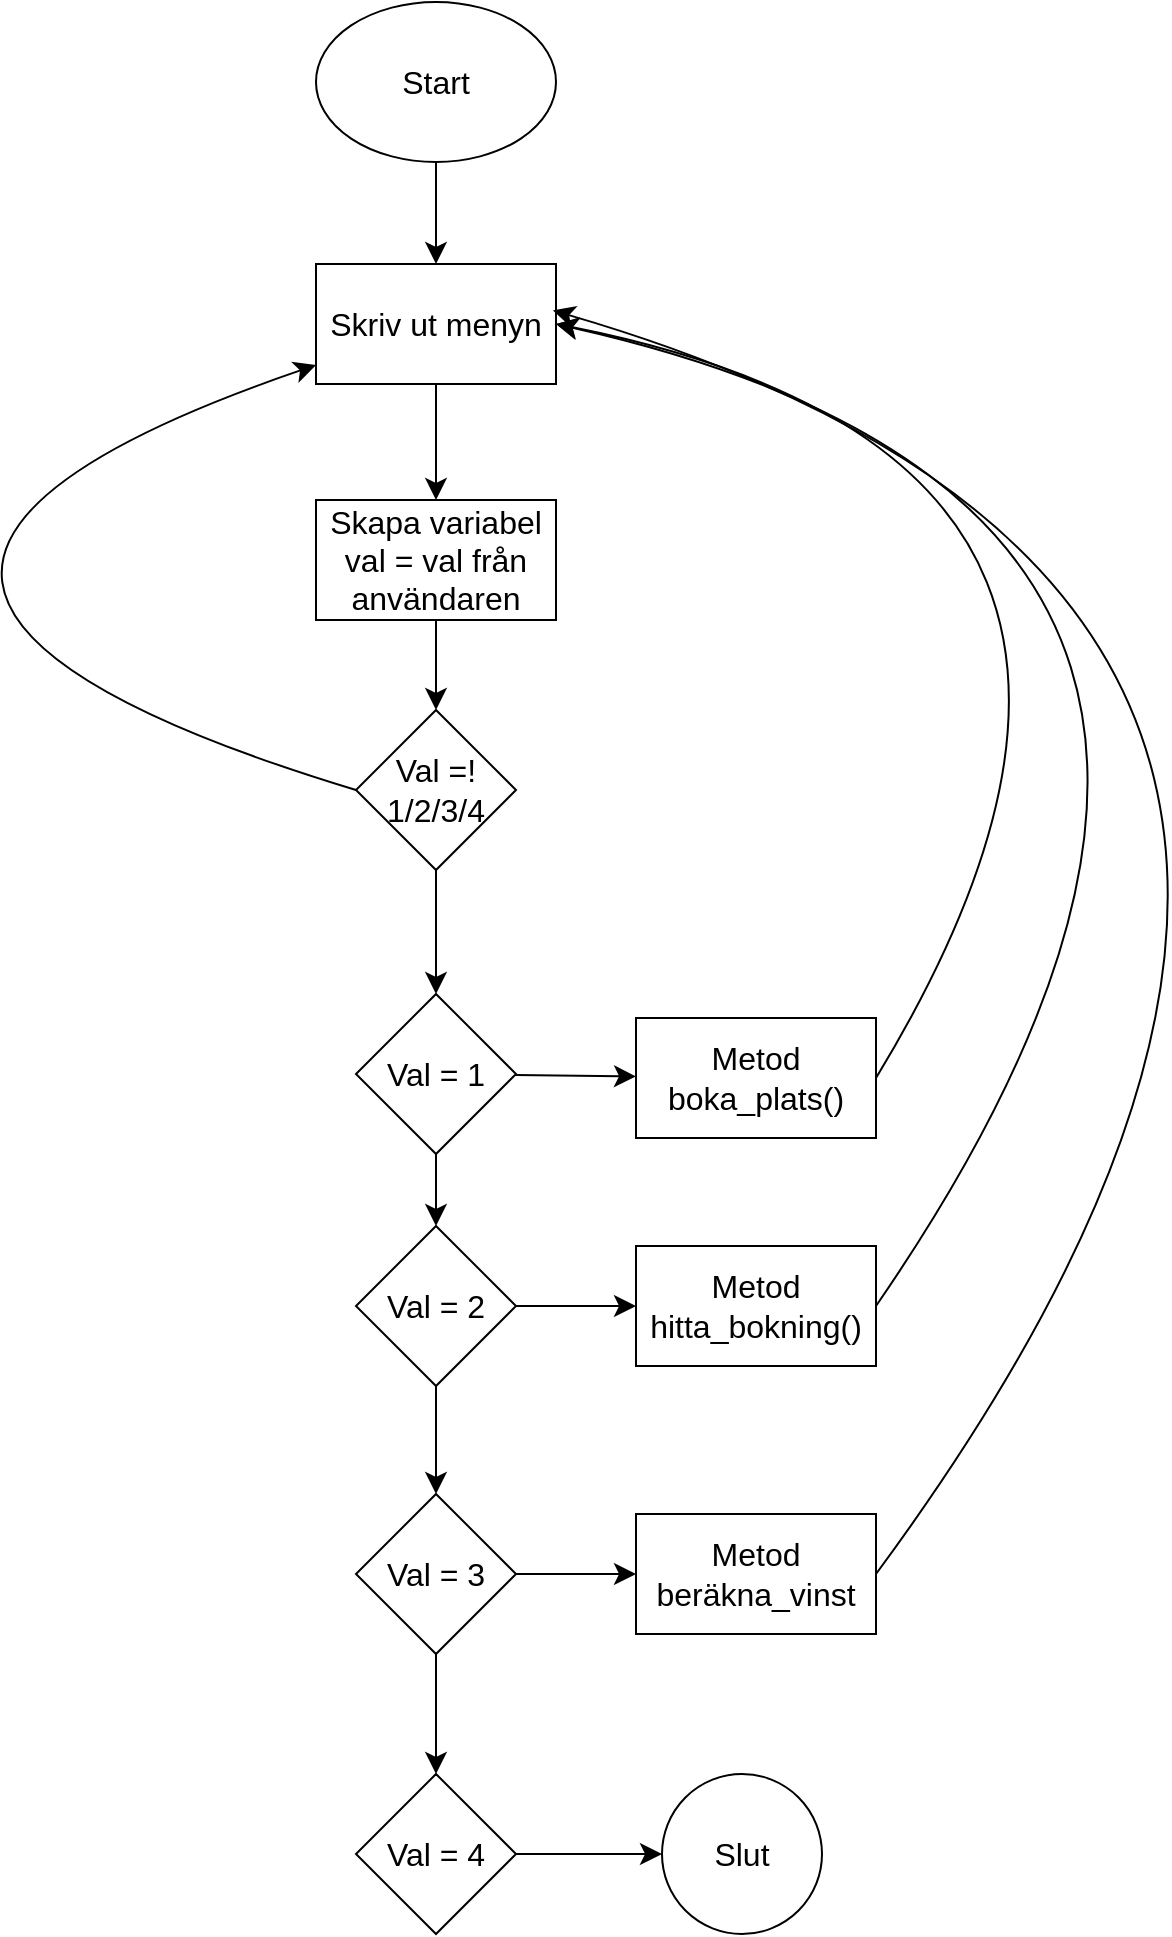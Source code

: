 <mxfile version="23.0.1" type="github">
  <diagram name="Sida-1" id="nAHrq5jM7Jp51wS1tqFK">
    <mxGraphModel dx="617" dy="2334" grid="0" gridSize="10" guides="1" tooltips="1" connect="1" arrows="1" fold="1" page="0" pageScale="1" pageWidth="827" pageHeight="1169" math="0" shadow="0">
      <root>
        <mxCell id="0" />
        <mxCell id="1" parent="0" />
        <mxCell id="Ha0F8lZDVujty4aZxUYc-325" value="" style="edgeStyle=none;curved=1;rounded=0;orthogonalLoop=1;jettySize=auto;html=1;fontSize=12;startSize=8;endSize=8;" edge="1" parent="1" source="Ha0F8lZDVujty4aZxUYc-323" target="Ha0F8lZDVujty4aZxUYc-324">
          <mxGeometry relative="1" as="geometry" />
        </mxCell>
        <mxCell id="Ha0F8lZDVujty4aZxUYc-323" value="Start" style="ellipse;whiteSpace=wrap;html=1;fontSize=16;" vertex="1" parent="1">
          <mxGeometry x="920" y="-1200" width="120" height="80" as="geometry" />
        </mxCell>
        <mxCell id="Ha0F8lZDVujty4aZxUYc-327" value="" style="edgeStyle=none;curved=1;rounded=0;orthogonalLoop=1;jettySize=auto;html=1;fontSize=12;startSize=8;endSize=8;" edge="1" parent="1" source="Ha0F8lZDVujty4aZxUYc-324" target="Ha0F8lZDVujty4aZxUYc-326">
          <mxGeometry relative="1" as="geometry" />
        </mxCell>
        <mxCell id="Ha0F8lZDVujty4aZxUYc-324" value="Skriv ut menyn" style="whiteSpace=wrap;html=1;fontSize=16;" vertex="1" parent="1">
          <mxGeometry x="920" y="-1069" width="120" height="60" as="geometry" />
        </mxCell>
        <mxCell id="Ha0F8lZDVujty4aZxUYc-329" value="" style="edgeStyle=none;curved=1;rounded=0;orthogonalLoop=1;jettySize=auto;html=1;fontSize=12;startSize=8;endSize=8;" edge="1" parent="1" source="Ha0F8lZDVujty4aZxUYc-326" target="Ha0F8lZDVujty4aZxUYc-328">
          <mxGeometry relative="1" as="geometry" />
        </mxCell>
        <mxCell id="Ha0F8lZDVujty4aZxUYc-326" value="Skapa variabel val = val från användaren" style="whiteSpace=wrap;html=1;fontSize=16;" vertex="1" parent="1">
          <mxGeometry x="920" y="-951" width="120" height="60" as="geometry" />
        </mxCell>
        <mxCell id="Ha0F8lZDVujty4aZxUYc-330" style="edgeStyle=none;curved=1;rounded=0;orthogonalLoop=1;jettySize=auto;html=1;exitX=0;exitY=0.5;exitDx=0;exitDy=0;fontSize=12;startSize=8;endSize=8;" edge="1" parent="1" source="Ha0F8lZDVujty4aZxUYc-328" target="Ha0F8lZDVujty4aZxUYc-324">
          <mxGeometry relative="1" as="geometry">
            <Array as="points">
              <mxPoint x="600" y="-909" />
            </Array>
          </mxGeometry>
        </mxCell>
        <mxCell id="Ha0F8lZDVujty4aZxUYc-332" value="" style="edgeStyle=none;curved=1;rounded=0;orthogonalLoop=1;jettySize=auto;html=1;fontSize=12;startSize=8;endSize=8;" edge="1" parent="1" source="Ha0F8lZDVujty4aZxUYc-328" target="Ha0F8lZDVujty4aZxUYc-331">
          <mxGeometry relative="1" as="geometry" />
        </mxCell>
        <mxCell id="Ha0F8lZDVujty4aZxUYc-328" value="Val =! 1/2/3/4" style="rhombus;whiteSpace=wrap;html=1;fontSize=16;" vertex="1" parent="1">
          <mxGeometry x="940" y="-846" width="80" height="80" as="geometry" />
        </mxCell>
        <mxCell id="Ha0F8lZDVujty4aZxUYc-334" value="" style="edgeStyle=none;curved=1;rounded=0;orthogonalLoop=1;jettySize=auto;html=1;fontSize=12;startSize=8;endSize=8;" edge="1" parent="1" source="Ha0F8lZDVujty4aZxUYc-331" target="Ha0F8lZDVujty4aZxUYc-333">
          <mxGeometry relative="1" as="geometry" />
        </mxCell>
        <mxCell id="Ha0F8lZDVujty4aZxUYc-336" value="" style="edgeStyle=none;curved=1;rounded=0;orthogonalLoop=1;jettySize=auto;html=1;fontSize=12;startSize=8;endSize=8;" edge="1" parent="1" source="Ha0F8lZDVujty4aZxUYc-331" target="Ha0F8lZDVujty4aZxUYc-335">
          <mxGeometry relative="1" as="geometry" />
        </mxCell>
        <mxCell id="Ha0F8lZDVujty4aZxUYc-331" value="Val = 1" style="rhombus;whiteSpace=wrap;html=1;fontSize=16;" vertex="1" parent="1">
          <mxGeometry x="940" y="-704" width="80" height="80" as="geometry" />
        </mxCell>
        <mxCell id="Ha0F8lZDVujty4aZxUYc-349" style="edgeStyle=none;curved=1;rounded=0;orthogonalLoop=1;jettySize=auto;html=1;exitX=1;exitY=0.5;exitDx=0;exitDy=0;entryX=1;entryY=0.5;entryDx=0;entryDy=0;fontSize=12;startSize=8;endSize=8;" edge="1" parent="1" source="Ha0F8lZDVujty4aZxUYc-333" target="Ha0F8lZDVujty4aZxUYc-324">
          <mxGeometry relative="1" as="geometry">
            <Array as="points">
              <mxPoint x="1387" y="-970" />
            </Array>
          </mxGeometry>
        </mxCell>
        <mxCell id="Ha0F8lZDVujty4aZxUYc-333" value="Metod boka_plats()" style="whiteSpace=wrap;html=1;fontSize=16;" vertex="1" parent="1">
          <mxGeometry x="1080" y="-692" width="120" height="60" as="geometry" />
        </mxCell>
        <mxCell id="Ha0F8lZDVujty4aZxUYc-338" value="" style="edgeStyle=none;curved=1;rounded=0;orthogonalLoop=1;jettySize=auto;html=1;fontSize=12;startSize=8;endSize=8;" edge="1" parent="1" source="Ha0F8lZDVujty4aZxUYc-335" target="Ha0F8lZDVujty4aZxUYc-337">
          <mxGeometry relative="1" as="geometry" />
        </mxCell>
        <mxCell id="Ha0F8lZDVujty4aZxUYc-340" value="" style="edgeStyle=none;curved=1;rounded=0;orthogonalLoop=1;jettySize=auto;html=1;fontSize=12;startSize=8;endSize=8;" edge="1" parent="1" source="Ha0F8lZDVujty4aZxUYc-335" target="Ha0F8lZDVujty4aZxUYc-339">
          <mxGeometry relative="1" as="geometry" />
        </mxCell>
        <mxCell id="Ha0F8lZDVujty4aZxUYc-335" value="Val = 2" style="rhombus;whiteSpace=wrap;html=1;fontSize=16;" vertex="1" parent="1">
          <mxGeometry x="940" y="-588" width="80" height="80" as="geometry" />
        </mxCell>
        <mxCell id="Ha0F8lZDVujty4aZxUYc-350" style="edgeStyle=none;curved=1;rounded=0;orthogonalLoop=1;jettySize=auto;html=1;exitX=1;exitY=0.5;exitDx=0;exitDy=0;fontSize=12;startSize=8;endSize=8;entryX=1;entryY=0.5;entryDx=0;entryDy=0;" edge="1" parent="1" source="Ha0F8lZDVujty4aZxUYc-337" target="Ha0F8lZDVujty4aZxUYc-324">
          <mxGeometry relative="1" as="geometry">
            <mxPoint x="1170.235" y="-966.941" as="targetPoint" />
            <Array as="points">
              <mxPoint x="1471" y="-942" />
            </Array>
          </mxGeometry>
        </mxCell>
        <mxCell id="Ha0F8lZDVujty4aZxUYc-337" value="Metod hitta_bokning()" style="whiteSpace=wrap;html=1;fontSize=16;" vertex="1" parent="1">
          <mxGeometry x="1080" y="-578" width="120" height="60" as="geometry" />
        </mxCell>
        <mxCell id="Ha0F8lZDVujty4aZxUYc-342" value="" style="edgeStyle=none;curved=1;rounded=0;orthogonalLoop=1;jettySize=auto;html=1;fontSize=12;startSize=8;endSize=8;" edge="1" parent="1" source="Ha0F8lZDVujty4aZxUYc-339" target="Ha0F8lZDVujty4aZxUYc-341">
          <mxGeometry relative="1" as="geometry" />
        </mxCell>
        <mxCell id="Ha0F8lZDVujty4aZxUYc-344" value="" style="edgeStyle=none;curved=1;rounded=0;orthogonalLoop=1;jettySize=auto;html=1;fontSize=12;startSize=8;endSize=8;" edge="1" parent="1" source="Ha0F8lZDVujty4aZxUYc-339" target="Ha0F8lZDVujty4aZxUYc-343">
          <mxGeometry relative="1" as="geometry" />
        </mxCell>
        <mxCell id="Ha0F8lZDVujty4aZxUYc-339" value="Val = 3" style="rhombus;whiteSpace=wrap;html=1;fontSize=16;" vertex="1" parent="1">
          <mxGeometry x="940" y="-454" width="80" height="80" as="geometry" />
        </mxCell>
        <mxCell id="Ha0F8lZDVujty4aZxUYc-351" style="edgeStyle=none;curved=1;rounded=0;orthogonalLoop=1;jettySize=auto;html=1;exitX=1;exitY=0.5;exitDx=0;exitDy=0;fontSize=12;startSize=8;endSize=8;" edge="1" parent="1" source="Ha0F8lZDVujty4aZxUYc-341">
          <mxGeometry relative="1" as="geometry">
            <mxPoint x="1038.471" y="-1045.765" as="targetPoint" />
            <Array as="points">
              <mxPoint x="1555" y="-895" />
            </Array>
          </mxGeometry>
        </mxCell>
        <mxCell id="Ha0F8lZDVujty4aZxUYc-341" value="Metod beräkna_vinst" style="whiteSpace=wrap;html=1;fontSize=16;" vertex="1" parent="1">
          <mxGeometry x="1080" y="-444" width="120" height="60" as="geometry" />
        </mxCell>
        <mxCell id="Ha0F8lZDVujty4aZxUYc-348" value="" style="edgeStyle=none;curved=1;rounded=0;orthogonalLoop=1;jettySize=auto;html=1;fontSize=12;startSize=8;endSize=8;" edge="1" parent="1" source="Ha0F8lZDVujty4aZxUYc-343" target="Ha0F8lZDVujty4aZxUYc-347">
          <mxGeometry relative="1" as="geometry" />
        </mxCell>
        <mxCell id="Ha0F8lZDVujty4aZxUYc-343" value="Val = 4" style="rhombus;whiteSpace=wrap;html=1;fontSize=16;" vertex="1" parent="1">
          <mxGeometry x="940" y="-314" width="80" height="80" as="geometry" />
        </mxCell>
        <mxCell id="Ha0F8lZDVujty4aZxUYc-347" value="Slut" style="ellipse;whiteSpace=wrap;html=1;fontSize=16;" vertex="1" parent="1">
          <mxGeometry x="1093" y="-314" width="80" height="80" as="geometry" />
        </mxCell>
      </root>
    </mxGraphModel>
  </diagram>
</mxfile>
